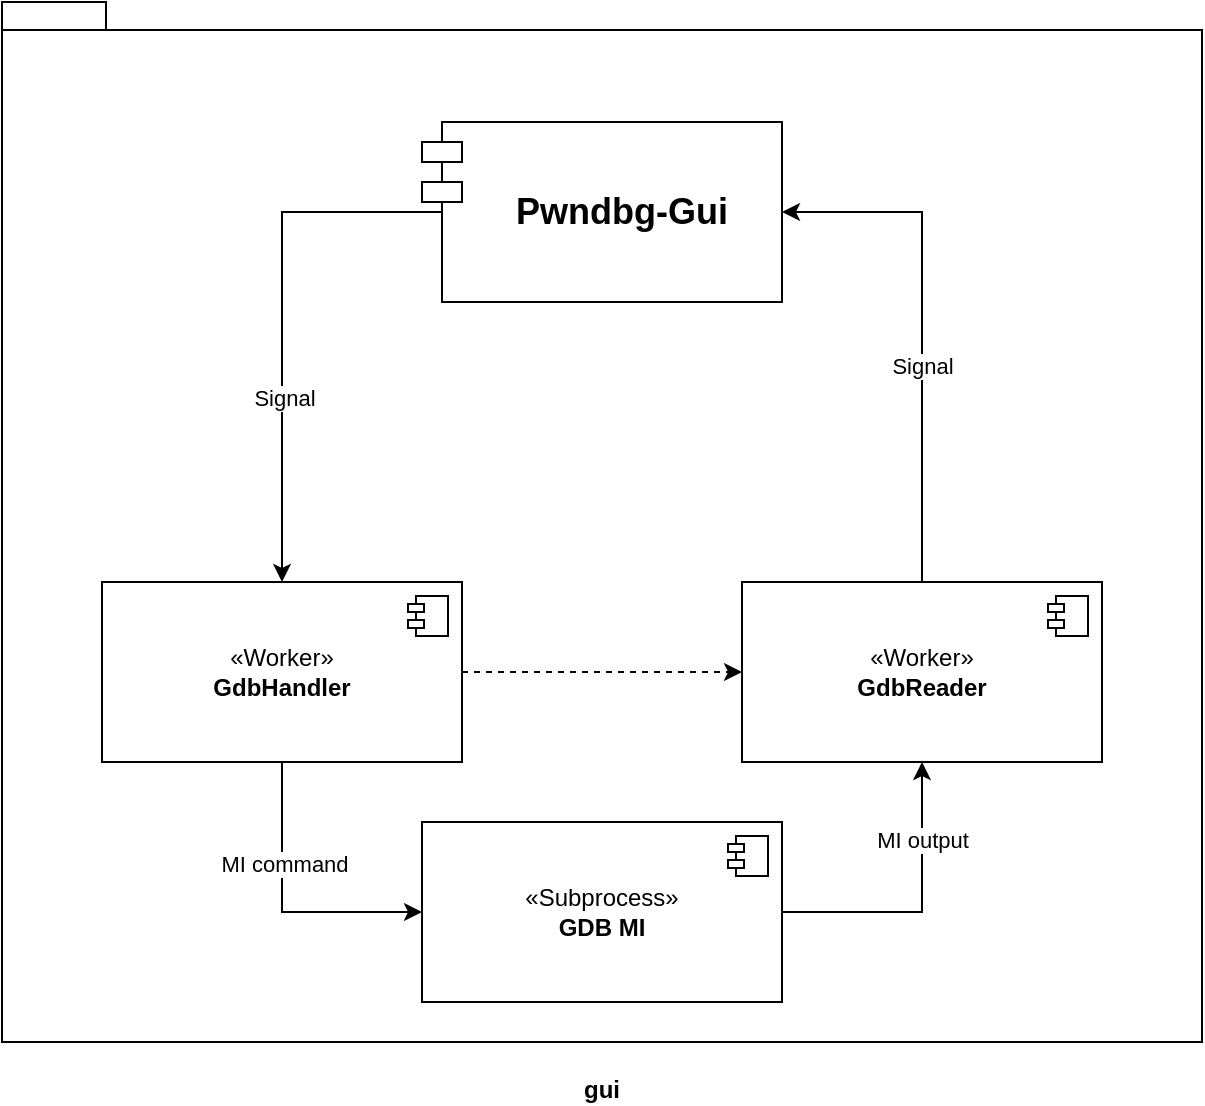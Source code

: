 <mxfile version="21.6.1" type="device">
  <diagram name="Page-1" id="cCIsCEk7duTiTZes-PcG">
    <mxGraphModel dx="1114" dy="1199" grid="1" gridSize="10" guides="1" tooltips="1" connect="1" arrows="1" fold="1" page="1" pageScale="1" pageWidth="827" pageHeight="1169" math="0" shadow="0">
      <root>
        <mxCell id="0" />
        <mxCell id="1" parent="0" />
        <mxCell id="Iiv7pgAZWkJd4Ql2WUxX-1" value="gui" style="shape=folder;fontStyle=1;spacingTop=10;tabWidth=40;tabHeight=14;tabPosition=left;html=1;whiteSpace=wrap;labelPosition=center;verticalLabelPosition=bottom;align=center;verticalAlign=top;" vertex="1" parent="1">
          <mxGeometry width="600" height="520" as="geometry" />
        </mxCell>
        <mxCell id="Iiv7pgAZWkJd4Ql2WUxX-11" style="edgeStyle=orthogonalEdgeStyle;rounded=0;orthogonalLoop=1;jettySize=auto;html=1;entryX=0.5;entryY=0;entryDx=0;entryDy=0;exitX=0;exitY=0.5;exitDx=10;exitDy=0;exitPerimeter=0;" edge="1" parent="1" source="Iiv7pgAZWkJd4Ql2WUxX-2" target="Iiv7pgAZWkJd4Ql2WUxX-3">
          <mxGeometry relative="1" as="geometry">
            <Array as="points">
              <mxPoint x="140" y="105" />
            </Array>
          </mxGeometry>
        </mxCell>
        <mxCell id="Iiv7pgAZWkJd4Ql2WUxX-16" value="Signal" style="edgeLabel;html=1;align=center;verticalAlign=middle;resizable=0;points=[];" vertex="1" connectable="0" parent="Iiv7pgAZWkJd4Ql2WUxX-11">
          <mxGeometry x="0.306" y="1" relative="1" as="geometry">
            <mxPoint as="offset" />
          </mxGeometry>
        </mxCell>
        <mxCell id="Iiv7pgAZWkJd4Ql2WUxX-2" value="Pwndbg-Gui" style="shape=module;align=center;spacingLeft=20;align=center;verticalAlign=middle;whiteSpace=wrap;html=1;labelPosition=center;verticalLabelPosition=middle;fontStyle=1;fontSize=18;" vertex="1" parent="1">
          <mxGeometry x="210" y="60" width="180" height="90" as="geometry" />
        </mxCell>
        <mxCell id="Iiv7pgAZWkJd4Ql2WUxX-9" style="edgeStyle=orthogonalEdgeStyle;rounded=0;orthogonalLoop=1;jettySize=auto;html=1;horizontal=1;dashed=1;" edge="1" parent="1" source="Iiv7pgAZWkJd4Ql2WUxX-3" target="Iiv7pgAZWkJd4Ql2WUxX-5">
          <mxGeometry relative="1" as="geometry" />
        </mxCell>
        <mxCell id="Iiv7pgAZWkJd4Ql2WUxX-14" style="edgeStyle=orthogonalEdgeStyle;rounded=0;orthogonalLoop=1;jettySize=auto;html=1;entryX=0;entryY=0.5;entryDx=0;entryDy=0;" edge="1" parent="1" source="Iiv7pgAZWkJd4Ql2WUxX-3" target="Iiv7pgAZWkJd4Ql2WUxX-12">
          <mxGeometry relative="1" as="geometry" />
        </mxCell>
        <mxCell id="Iiv7pgAZWkJd4Ql2WUxX-17" value="MI command" style="edgeLabel;html=1;align=center;verticalAlign=middle;resizable=0;points=[];" vertex="1" connectable="0" parent="Iiv7pgAZWkJd4Ql2WUxX-14">
          <mxGeometry x="-0.297" y="1" relative="1" as="geometry">
            <mxPoint as="offset" />
          </mxGeometry>
        </mxCell>
        <mxCell id="Iiv7pgAZWkJd4Ql2WUxX-3" value="«Worker»&lt;br&gt;&lt;b&gt;GdbHandler&lt;/b&gt;" style="html=1;dropTarget=0;whiteSpace=wrap;" vertex="1" parent="1">
          <mxGeometry x="50" y="290" width="180" height="90" as="geometry" />
        </mxCell>
        <mxCell id="Iiv7pgAZWkJd4Ql2WUxX-4" value="" style="shape=module;jettyWidth=8;jettyHeight=4;" vertex="1" parent="Iiv7pgAZWkJd4Ql2WUxX-3">
          <mxGeometry x="1" width="20" height="20" relative="1" as="geometry">
            <mxPoint x="-27" y="7" as="offset" />
          </mxGeometry>
        </mxCell>
        <mxCell id="Iiv7pgAZWkJd4Ql2WUxX-10" style="edgeStyle=orthogonalEdgeStyle;rounded=0;orthogonalLoop=1;jettySize=auto;html=1;entryX=1;entryY=0.5;entryDx=0;entryDy=0;" edge="1" parent="1" source="Iiv7pgAZWkJd4Ql2WUxX-5" target="Iiv7pgAZWkJd4Ql2WUxX-2">
          <mxGeometry relative="1" as="geometry" />
        </mxCell>
        <mxCell id="Iiv7pgAZWkJd4Ql2WUxX-19" value="Signal" style="edgeLabel;html=1;align=center;verticalAlign=middle;resizable=0;points=[];" vertex="1" connectable="0" parent="Iiv7pgAZWkJd4Ql2WUxX-10">
          <mxGeometry x="-0.153" relative="1" as="geometry">
            <mxPoint as="offset" />
          </mxGeometry>
        </mxCell>
        <mxCell id="Iiv7pgAZWkJd4Ql2WUxX-5" value="«Worker»&lt;br&gt;&lt;b&gt;GdbReader&lt;/b&gt;" style="html=1;dropTarget=0;whiteSpace=wrap;" vertex="1" parent="1">
          <mxGeometry x="370" y="290" width="180" height="90" as="geometry" />
        </mxCell>
        <mxCell id="Iiv7pgAZWkJd4Ql2WUxX-6" value="" style="shape=module;jettyWidth=8;jettyHeight=4;" vertex="1" parent="Iiv7pgAZWkJd4Ql2WUxX-5">
          <mxGeometry x="1" width="20" height="20" relative="1" as="geometry">
            <mxPoint x="-27" y="7" as="offset" />
          </mxGeometry>
        </mxCell>
        <mxCell id="Iiv7pgAZWkJd4Ql2WUxX-15" style="edgeStyle=orthogonalEdgeStyle;rounded=0;orthogonalLoop=1;jettySize=auto;html=1;entryX=0.5;entryY=1;entryDx=0;entryDy=0;exitX=1;exitY=0.5;exitDx=0;exitDy=0;" edge="1" parent="1" source="Iiv7pgAZWkJd4Ql2WUxX-12" target="Iiv7pgAZWkJd4Ql2WUxX-5">
          <mxGeometry relative="1" as="geometry" />
        </mxCell>
        <mxCell id="Iiv7pgAZWkJd4Ql2WUxX-18" value="MI output" style="edgeLabel;html=1;align=center;verticalAlign=middle;resizable=0;points=[];" vertex="1" connectable="0" parent="Iiv7pgAZWkJd4Ql2WUxX-15">
          <mxGeometry x="0.462" relative="1" as="geometry">
            <mxPoint as="offset" />
          </mxGeometry>
        </mxCell>
        <mxCell id="Iiv7pgAZWkJd4Ql2WUxX-12" value="«Subprocess»&lt;br&gt;&lt;b&gt;GDB MI&lt;/b&gt;" style="html=1;dropTarget=0;whiteSpace=wrap;" vertex="1" parent="1">
          <mxGeometry x="210" y="410" width="180" height="90" as="geometry" />
        </mxCell>
        <mxCell id="Iiv7pgAZWkJd4Ql2WUxX-13" value="" style="shape=module;jettyWidth=8;jettyHeight=4;" vertex="1" parent="Iiv7pgAZWkJd4Ql2WUxX-12">
          <mxGeometry x="1" width="20" height="20" relative="1" as="geometry">
            <mxPoint x="-27" y="7" as="offset" />
          </mxGeometry>
        </mxCell>
      </root>
    </mxGraphModel>
  </diagram>
</mxfile>

